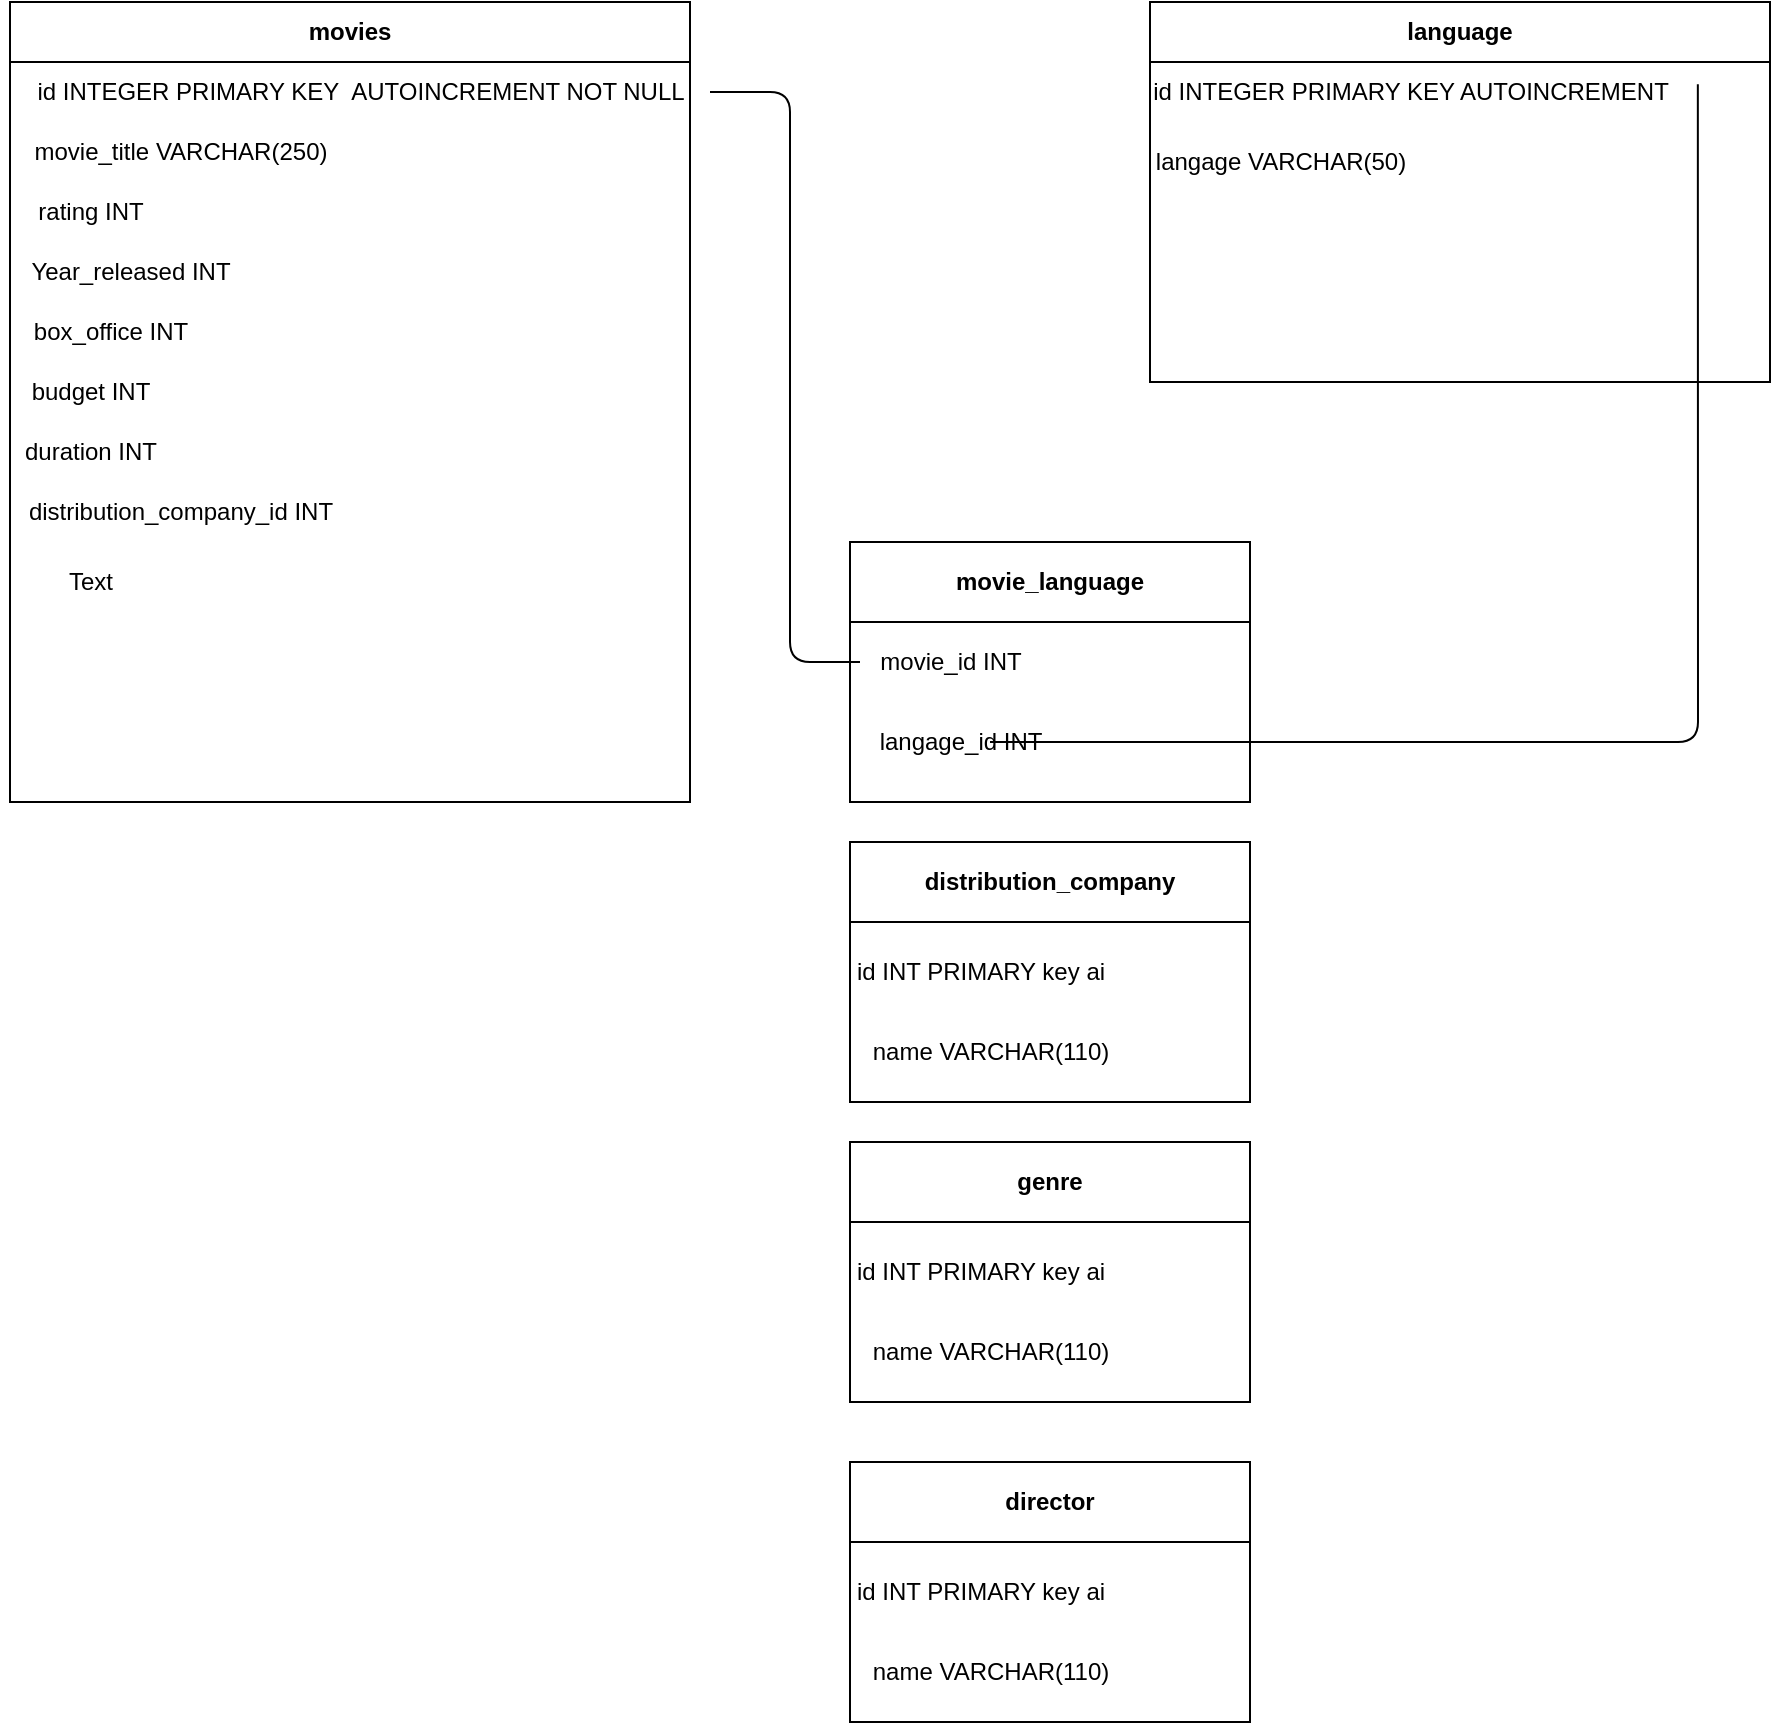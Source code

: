 <mxfile>
    <diagram id="10ULz__vdsy92A6BUnoQ" name="Page-1">
        <mxGraphModel dx="1280" dy="770" grid="1" gridSize="10" guides="1" tooltips="1" connect="1" arrows="1" fold="1" page="1" pageScale="1" pageWidth="827" pageHeight="1169" math="0" shadow="0">
            <root>
                <mxCell id="0"/>
                <mxCell id="1" parent="0"/>
                <mxCell id="2" value="movies" style="swimlane;whiteSpace=wrap;html=1;startSize=30;" vertex="1" parent="1">
                    <mxGeometry x="30" y="20" width="340" height="400" as="geometry"/>
                </mxCell>
                <mxCell id="3" value="movie_title VARCHAR(250)" style="text;html=1;align=center;verticalAlign=middle;resizable=0;points=[];autosize=1;strokeColor=none;fillColor=none;" vertex="1" parent="2">
                    <mxGeometry y="60" width="170" height="30" as="geometry"/>
                </mxCell>
                <mxCell id="4" value="id INTEGER PRIMARY KEY&amp;nbsp; AUTOINCREMENT NOT NULL" style="text;html=1;align=center;verticalAlign=middle;resizable=0;points=[];autosize=1;strokeColor=none;fillColor=none;" vertex="1" parent="2">
                    <mxGeometry y="30" width="350" height="30" as="geometry"/>
                </mxCell>
                <mxCell id="5" value="rating INT" style="text;html=1;align=center;verticalAlign=middle;resizable=0;points=[];autosize=1;strokeColor=none;fillColor=none;" vertex="1" parent="2">
                    <mxGeometry y="90" width="80" height="30" as="geometry"/>
                </mxCell>
                <mxCell id="6" value="Year_released INT" style="text;html=1;align=center;verticalAlign=middle;resizable=0;points=[];autosize=1;strokeColor=none;fillColor=none;" vertex="1" parent="2">
                    <mxGeometry y="120" width="120" height="30" as="geometry"/>
                </mxCell>
                <mxCell id="7" value="budget INT" style="text;html=1;align=center;verticalAlign=middle;resizable=0;points=[];autosize=1;strokeColor=none;fillColor=none;" vertex="1" parent="2">
                    <mxGeometry y="180" width="80" height="30" as="geometry"/>
                </mxCell>
                <mxCell id="9" value="box_office INT" style="text;html=1;align=center;verticalAlign=middle;resizable=0;points=[];autosize=1;strokeColor=none;fillColor=none;" vertex="1" parent="2">
                    <mxGeometry y="150" width="100" height="30" as="geometry"/>
                </mxCell>
                <mxCell id="18" value="duration INT" style="text;html=1;align=center;verticalAlign=middle;resizable=0;points=[];autosize=1;strokeColor=none;fillColor=none;" vertex="1" parent="2">
                    <mxGeometry x="-5" y="210" width="90" height="30" as="geometry"/>
                </mxCell>
                <mxCell id="19" value="distribution_company_id INT" style="text;html=1;align=center;verticalAlign=middle;resizable=0;points=[];autosize=1;strokeColor=none;fillColor=none;" vertex="1" parent="2">
                    <mxGeometry x="-5" y="240" width="180" height="30" as="geometry"/>
                </mxCell>
                <mxCell id="10" value="movie_language" style="swimlane;whiteSpace=wrap;html=1;startSize=40;" vertex="1" parent="1">
                    <mxGeometry x="450" y="290" width="200" height="130" as="geometry"/>
                </mxCell>
                <mxCell id="11" value="movie_id INT" style="text;html=1;align=center;verticalAlign=middle;resizable=0;points=[];autosize=1;strokeColor=none;fillColor=none;" vertex="1" parent="10">
                    <mxGeometry x="5" y="45" width="90" height="30" as="geometry"/>
                </mxCell>
                <mxCell id="12" value="langage_id INT" style="text;html=1;align=center;verticalAlign=middle;resizable=0;points=[];autosize=1;strokeColor=none;fillColor=none;" vertex="1" parent="10">
                    <mxGeometry x="5" y="85" width="100" height="30" as="geometry"/>
                </mxCell>
                <mxCell id="13" value="language" style="swimlane;whiteSpace=wrap;html=1;startSize=30;" vertex="1" parent="1">
                    <mxGeometry x="600" y="20" width="310" height="190" as="geometry"/>
                </mxCell>
                <mxCell id="14" value="id INTEGER PRIMARY KEY AUTOINCREMENT" style="text;html=1;align=center;verticalAlign=middle;resizable=0;points=[];autosize=1;strokeColor=none;fillColor=none;" vertex="1" parent="13">
                    <mxGeometry x="-10" y="30" width="280" height="30" as="geometry"/>
                </mxCell>
                <mxCell id="15" value="langage VARCHAR(50)" style="text;html=1;align=center;verticalAlign=middle;resizable=0;points=[];autosize=1;strokeColor=none;fillColor=none;" vertex="1" parent="13">
                    <mxGeometry x="-10" y="65" width="150" height="30" as="geometry"/>
                </mxCell>
                <mxCell id="17" style="edgeStyle=none;html=1;endArrow=none;endFill=0;entryX=1.014;entryY=0.37;entryDx=0;entryDy=0;entryPerimeter=0;" edge="1" parent="1" target="14">
                    <mxGeometry relative="1" as="geometry">
                        <mxPoint x="520" y="390" as="sourcePoint"/>
                        <Array as="points">
                            <mxPoint x="874" y="390"/>
                        </Array>
                    </mxGeometry>
                </mxCell>
                <mxCell id="20" value="distribution_company" style="swimlane;whiteSpace=wrap;html=1;startSize=40;" vertex="1" parent="1">
                    <mxGeometry x="450" y="440" width="200" height="130" as="geometry"/>
                </mxCell>
                <mxCell id="21" value="id INT PRIMARY key ai" style="text;html=1;align=center;verticalAlign=middle;resizable=0;points=[];autosize=1;strokeColor=none;fillColor=none;" vertex="1" parent="20">
                    <mxGeometry x="-10" y="50" width="150" height="30" as="geometry"/>
                </mxCell>
                <mxCell id="22" value="name VARCHAR(110)" style="text;html=1;align=center;verticalAlign=middle;resizable=0;points=[];autosize=1;strokeColor=none;fillColor=none;" vertex="1" parent="20">
                    <mxGeometry y="90" width="140" height="30" as="geometry"/>
                </mxCell>
                <mxCell id="23" style="edgeStyle=none;html=1;endArrow=none;endFill=0;" edge="1" parent="1" source="11" target="4">
                    <mxGeometry relative="1" as="geometry">
                        <Array as="points">
                            <mxPoint x="420" y="350"/>
                            <mxPoint x="420" y="65"/>
                        </Array>
                    </mxGeometry>
                </mxCell>
                <mxCell id="24" value="genre&lt;span style=&quot;color: rgba(0, 0, 0, 0); font-family: monospace; font-size: 0px; font-weight: 400; text-align: start;&quot;&gt;%3CmxGraphModel%3E%3Croot%3E%3CmxCell%20id%3D%220%22%2F%3E%3CmxCell%20id%3D%221%22%20parent%3D%220%22%2F%3E%3CmxCell%20id%3D%222%22%20value%3D%22distribution_company%22%20style%3D%22swimlane%3BwhiteSpace%3Dwrap%3Bhtml%3D1%3BstartSize%3D40%3B%22%20vertex%3D%221%22%20parent%3D%221%22%3E%3CmxGeometry%20x%3D%22450%22%20y%3D%22440%22%20width%3D%22200%22%20height%3D%22130%22%20as%3D%22geometry%22%2F%3E%3C%2FmxCell%3E%3CmxCell%20id%3D%223%22%20value%3D%22id%20INT%20PRIMARY%20key%20ai%22%20style%3D%22text%3Bhtml%3D1%3Balign%3Dcenter%3BverticalAlign%3Dmiddle%3Bresizable%3D0%3Bpoints%3D%5B%5D%3Bautosize%3D1%3BstrokeColor%3Dnone%3BfillColor%3Dnone%3B%22%20vertex%3D%221%22%20parent%3D%222%22%3E%3CmxGeometry%20x%3D%22-10%22%20y%3D%2250%22%20width%3D%22150%22%20height%3D%2230%22%20as%3D%22geometry%22%2F%3E%3C%2FmxCell%3E%3CmxCell%20id%3D%224%22%20value%3D%22name%20VARCHAR(110)%22%20style%3D%22text%3Bhtml%3D1%3Balign%3Dcenter%3BverticalAlign%3Dmiddle%3Bresizable%3D0%3Bpoints%3D%5B%5D%3Bautosize%3D1%3BstrokeColor%3Dnone%3BfillColor%3Dnone%3B%22%20vertex%3D%221%22%20parent%3D%222%22%3E%3CmxGeometry%20y%3D%2290%22%20width%3D%22140%22%20height%3D%2230%22%20as%3D%22geometry%22%2F%3E%3C%2FmxCell%3E%3C%2Froot%3E%3C%2FmxGraphModel%3E&lt;/span&gt;" style="swimlane;whiteSpace=wrap;html=1;startSize=40;" vertex="1" parent="1">
                    <mxGeometry x="450" y="590" width="200" height="130" as="geometry"/>
                </mxCell>
                <mxCell id="25" value="id INT PRIMARY key ai" style="text;html=1;align=center;verticalAlign=middle;resizable=0;points=[];autosize=1;strokeColor=none;fillColor=none;" vertex="1" parent="24">
                    <mxGeometry x="-10" y="50" width="150" height="30" as="geometry"/>
                </mxCell>
                <mxCell id="26" value="name VARCHAR(110)" style="text;html=1;align=center;verticalAlign=middle;resizable=0;points=[];autosize=1;strokeColor=none;fillColor=none;" vertex="1" parent="24">
                    <mxGeometry y="90" width="140" height="30" as="geometry"/>
                </mxCell>
                <mxCell id="27" value="director" style="swimlane;whiteSpace=wrap;html=1;startSize=40;" vertex="1" parent="1">
                    <mxGeometry x="450" y="750" width="200" height="130" as="geometry"/>
                </mxCell>
                <mxCell id="28" value="id INT PRIMARY key ai" style="text;html=1;align=center;verticalAlign=middle;resizable=0;points=[];autosize=1;strokeColor=none;fillColor=none;" vertex="1" parent="27">
                    <mxGeometry x="-10" y="50" width="150" height="30" as="geometry"/>
                </mxCell>
                <mxCell id="29" value="name VARCHAR(110)" style="text;html=1;align=center;verticalAlign=middle;resizable=0;points=[];autosize=1;strokeColor=none;fillColor=none;" vertex="1" parent="27">
                    <mxGeometry y="90" width="140" height="30" as="geometry"/>
                </mxCell>
                <mxCell id="30" value="Text" style="text;html=1;align=center;verticalAlign=middle;resizable=0;points=[];autosize=1;strokeColor=none;fillColor=none;" vertex="1" parent="1">
                    <mxGeometry x="45" y="295" width="50" height="30" as="geometry"/>
                </mxCell>
            </root>
        </mxGraphModel>
    </diagram>
</mxfile>